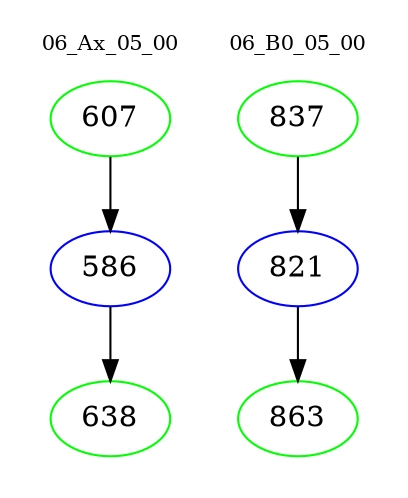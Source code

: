 digraph{
subgraph cluster_0 {
color = white
label = "06_Ax_05_00";
fontsize=10;
T0_607 [label="607", color="green"]
T0_607 -> T0_586 [color="black"]
T0_586 [label="586", color="blue"]
T0_586 -> T0_638 [color="black"]
T0_638 [label="638", color="green"]
}
subgraph cluster_1 {
color = white
label = "06_B0_05_00";
fontsize=10;
T1_837 [label="837", color="green"]
T1_837 -> T1_821 [color="black"]
T1_821 [label="821", color="blue"]
T1_821 -> T1_863 [color="black"]
T1_863 [label="863", color="green"]
}
}
